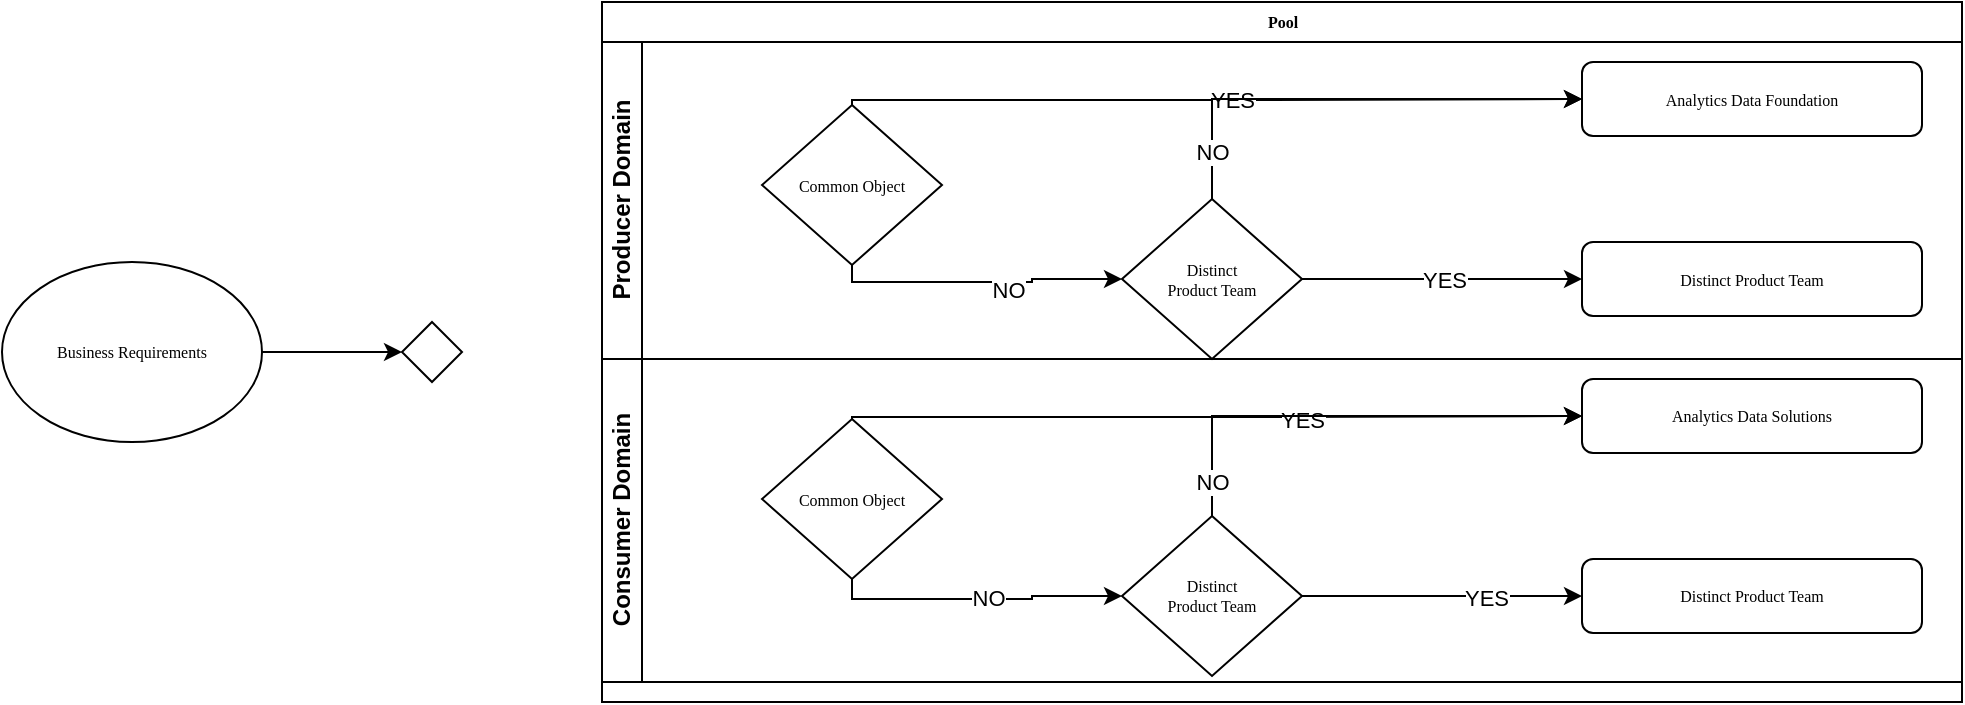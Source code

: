 <mxfile version="21.6.2" type="github">
  <diagram name="Page-1" id="c7488fd3-1785-93aa-aadb-54a6760d102a">
    <mxGraphModel dx="1901" dy="1079" grid="1" gridSize="10" guides="1" tooltips="1" connect="1" arrows="1" fold="1" page="1" pageScale="1" pageWidth="1100" pageHeight="850" background="none" math="0" shadow="0">
      <root>
        <mxCell id="0" />
        <mxCell id="1" parent="0" />
        <mxCell id="2b4e8129b02d487f-1" value="Pool" style="swimlane;html=1;childLayout=stackLayout;horizontal=1;startSize=20;horizontalStack=0;rounded=0;shadow=0;labelBackgroundColor=none;strokeWidth=1;fontFamily=Verdana;fontSize=8;align=center;" parent="1" vertex="1">
          <mxGeometry x="340" y="70" width="680" height="350" as="geometry" />
        </mxCell>
        <mxCell id="2b4e8129b02d487f-2" value="Producer Domain" style="swimlane;html=1;startSize=20;horizontal=0;" parent="2b4e8129b02d487f-1" vertex="1">
          <mxGeometry y="20" width="680" height="158.5" as="geometry" />
        </mxCell>
        <mxCell id="2b4e8129b02d487f-6" value="Analytics Data Foundation" style="rounded=1;whiteSpace=wrap;html=1;shadow=0;labelBackgroundColor=none;strokeWidth=1;fontFamily=Verdana;fontSize=8;align=center;" parent="2b4e8129b02d487f-2" vertex="1">
          <mxGeometry x="490" y="10" width="170" height="37" as="geometry" />
        </mxCell>
        <mxCell id="4Af8fCJvCM1kXZFT_8PY-9" style="edgeStyle=orthogonalEdgeStyle;rounded=0;orthogonalLoop=1;jettySize=auto;html=1;exitX=0.5;exitY=0;exitDx=0;exitDy=0;exitPerimeter=0;entryX=0;entryY=0.5;entryDx=0;entryDy=0;" edge="1" parent="2b4e8129b02d487f-2" source="4Af8fCJvCM1kXZFT_8PY-4" target="2b4e8129b02d487f-6">
          <mxGeometry relative="1" as="geometry">
            <Array as="points">
              <mxPoint x="125" y="29" />
              <mxPoint x="330" y="29" />
            </Array>
          </mxGeometry>
        </mxCell>
        <mxCell id="4Af8fCJvCM1kXZFT_8PY-10" value="YES" style="edgeLabel;html=1;align=center;verticalAlign=middle;resizable=0;points=[];" vertex="1" connectable="0" parent="4Af8fCJvCM1kXZFT_8PY-9">
          <mxGeometry x="0.044" relative="1" as="geometry">
            <mxPoint as="offset" />
          </mxGeometry>
        </mxCell>
        <mxCell id="4Af8fCJvCM1kXZFT_8PY-22" style="edgeStyle=orthogonalEdgeStyle;rounded=0;orthogonalLoop=1;jettySize=auto;html=1;exitX=0.5;exitY=1;exitDx=0;exitDy=0;exitPerimeter=0;entryX=0;entryY=0.5;entryDx=0;entryDy=0;entryPerimeter=0;" edge="1" parent="2b4e8129b02d487f-2" source="4Af8fCJvCM1kXZFT_8PY-4" target="4Af8fCJvCM1kXZFT_8PY-21">
          <mxGeometry relative="1" as="geometry">
            <Array as="points">
              <mxPoint x="125" y="120" />
              <mxPoint x="215" y="120" />
              <mxPoint x="215" y="119" />
            </Array>
          </mxGeometry>
        </mxCell>
        <mxCell id="4Af8fCJvCM1kXZFT_8PY-23" value="NO" style="edgeLabel;html=1;align=center;verticalAlign=middle;resizable=0;points=[];" vertex="1" connectable="0" parent="4Af8fCJvCM1kXZFT_8PY-22">
          <mxGeometry x="0.185" y="-4" relative="1" as="geometry">
            <mxPoint as="offset" />
          </mxGeometry>
        </mxCell>
        <mxCell id="4Af8fCJvCM1kXZFT_8PY-4" value="Common Object" style="strokeWidth=1;html=1;shape=mxgraph.flowchart.decision;whiteSpace=wrap;rounded=1;shadow=0;labelBackgroundColor=none;fontFamily=Verdana;fontSize=8;align=center;" vertex="1" parent="2b4e8129b02d487f-2">
          <mxGeometry x="80" y="31.5" width="90" height="80" as="geometry" />
        </mxCell>
        <mxCell id="4Af8fCJvCM1kXZFT_8PY-7" value="Distinct Product Team" style="rounded=1;whiteSpace=wrap;html=1;shadow=0;labelBackgroundColor=none;strokeWidth=1;fontFamily=Verdana;fontSize=8;align=center;" vertex="1" parent="2b4e8129b02d487f-2">
          <mxGeometry x="490" y="100" width="170" height="37" as="geometry" />
        </mxCell>
        <mxCell id="4Af8fCJvCM1kXZFT_8PY-25" style="edgeStyle=orthogonalEdgeStyle;rounded=0;orthogonalLoop=1;jettySize=auto;html=1;exitX=1;exitY=0.5;exitDx=0;exitDy=0;exitPerimeter=0;entryX=0;entryY=0.5;entryDx=0;entryDy=0;" edge="1" parent="2b4e8129b02d487f-2" source="4Af8fCJvCM1kXZFT_8PY-21" target="4Af8fCJvCM1kXZFT_8PY-7">
          <mxGeometry relative="1" as="geometry" />
        </mxCell>
        <mxCell id="4Af8fCJvCM1kXZFT_8PY-26" value="YES" style="edgeLabel;html=1;align=center;verticalAlign=middle;resizable=0;points=[];" vertex="1" connectable="0" parent="4Af8fCJvCM1kXZFT_8PY-25">
          <mxGeometry x="0.006" y="1" relative="1" as="geometry">
            <mxPoint y="1" as="offset" />
          </mxGeometry>
        </mxCell>
        <mxCell id="4Af8fCJvCM1kXZFT_8PY-27" style="edgeStyle=orthogonalEdgeStyle;rounded=0;orthogonalLoop=1;jettySize=auto;html=1;exitX=0.5;exitY=0;exitDx=0;exitDy=0;exitPerimeter=0;entryX=0;entryY=0.5;entryDx=0;entryDy=0;" edge="1" parent="2b4e8129b02d487f-2" source="4Af8fCJvCM1kXZFT_8PY-21" target="2b4e8129b02d487f-6">
          <mxGeometry relative="1" as="geometry" />
        </mxCell>
        <mxCell id="4Af8fCJvCM1kXZFT_8PY-28" value="NO" style="edgeLabel;html=1;align=center;verticalAlign=middle;resizable=0;points=[];" vertex="1" connectable="0" parent="4Af8fCJvCM1kXZFT_8PY-27">
          <mxGeometry x="-0.8" relative="1" as="geometry">
            <mxPoint as="offset" />
          </mxGeometry>
        </mxCell>
        <mxCell id="4Af8fCJvCM1kXZFT_8PY-21" value="Distinct &lt;br&gt;Product Team" style="strokeWidth=1;html=1;shape=mxgraph.flowchart.decision;whiteSpace=wrap;rounded=1;shadow=0;labelBackgroundColor=none;fontFamily=Verdana;fontSize=8;align=center;" vertex="1" parent="2b4e8129b02d487f-2">
          <mxGeometry x="260" y="78.5" width="90" height="80" as="geometry" />
        </mxCell>
        <mxCell id="2b4e8129b02d487f-3" value="Consumer Domain" style="swimlane;html=1;startSize=20;horizontal=0;" parent="2b4e8129b02d487f-1" vertex="1">
          <mxGeometry y="178.5" width="680" height="161.5" as="geometry" />
        </mxCell>
        <mxCell id="4Af8fCJvCM1kXZFT_8PY-5" value="Analytics Data Solutions" style="rounded=1;whiteSpace=wrap;html=1;shadow=0;labelBackgroundColor=none;strokeWidth=1;fontFamily=Verdana;fontSize=8;align=center;" vertex="1" parent="2b4e8129b02d487f-3">
          <mxGeometry x="490" y="10" width="170" height="37" as="geometry" />
        </mxCell>
        <mxCell id="4Af8fCJvCM1kXZFT_8PY-11" style="edgeStyle=orthogonalEdgeStyle;rounded=0;orthogonalLoop=1;jettySize=auto;html=1;exitX=0.5;exitY=0;exitDx=0;exitDy=0;exitPerimeter=0;entryX=0;entryY=0.5;entryDx=0;entryDy=0;" edge="1" parent="2b4e8129b02d487f-3" source="4Af8fCJvCM1kXZFT_8PY-6" target="4Af8fCJvCM1kXZFT_8PY-5">
          <mxGeometry relative="1" as="geometry">
            <Array as="points">
              <mxPoint x="125" y="29" />
              <mxPoint x="330" y="29" />
            </Array>
          </mxGeometry>
        </mxCell>
        <mxCell id="4Af8fCJvCM1kXZFT_8PY-12" value="YES" style="edgeLabel;html=1;align=center;verticalAlign=middle;resizable=0;points=[];" vertex="1" connectable="0" parent="4Af8fCJvCM1kXZFT_8PY-11">
          <mxGeometry x="0.232" y="-1" relative="1" as="geometry">
            <mxPoint as="offset" />
          </mxGeometry>
        </mxCell>
        <mxCell id="4Af8fCJvCM1kXZFT_8PY-19" style="edgeStyle=orthogonalEdgeStyle;rounded=0;orthogonalLoop=1;jettySize=auto;html=1;exitX=0.5;exitY=1;exitDx=0;exitDy=0;exitPerimeter=0;entryX=0;entryY=0.5;entryDx=0;entryDy=0;entryPerimeter=0;" edge="1" parent="2b4e8129b02d487f-3" source="4Af8fCJvCM1kXZFT_8PY-6" target="4Af8fCJvCM1kXZFT_8PY-13">
          <mxGeometry relative="1" as="geometry">
            <Array as="points">
              <mxPoint x="125" y="120" />
              <mxPoint x="215" y="120" />
              <mxPoint x="215" y="119" />
            </Array>
          </mxGeometry>
        </mxCell>
        <mxCell id="4Af8fCJvCM1kXZFT_8PY-20" value="NO" style="edgeLabel;html=1;align=center;verticalAlign=middle;resizable=0;points=[];" vertex="1" connectable="0" parent="4Af8fCJvCM1kXZFT_8PY-19">
          <mxGeometry x="0.057" y="1" relative="1" as="geometry">
            <mxPoint as="offset" />
          </mxGeometry>
        </mxCell>
        <mxCell id="4Af8fCJvCM1kXZFT_8PY-6" value="Common Object" style="strokeWidth=1;html=1;shape=mxgraph.flowchart.decision;whiteSpace=wrap;rounded=1;shadow=0;labelBackgroundColor=none;fontFamily=Verdana;fontSize=8;align=center;" vertex="1" parent="2b4e8129b02d487f-3">
          <mxGeometry x="80" y="30" width="90" height="80" as="geometry" />
        </mxCell>
        <mxCell id="4Af8fCJvCM1kXZFT_8PY-8" value="Distinct Product Team" style="rounded=1;whiteSpace=wrap;html=1;shadow=0;labelBackgroundColor=none;strokeWidth=1;fontFamily=Verdana;fontSize=8;align=center;" vertex="1" parent="2b4e8129b02d487f-3">
          <mxGeometry x="490" y="100" width="170" height="37" as="geometry" />
        </mxCell>
        <mxCell id="4Af8fCJvCM1kXZFT_8PY-15" style="edgeStyle=orthogonalEdgeStyle;rounded=0;orthogonalLoop=1;jettySize=auto;html=1;exitX=0.5;exitY=0;exitDx=0;exitDy=0;exitPerimeter=0;entryX=0;entryY=0.5;entryDx=0;entryDy=0;" edge="1" parent="2b4e8129b02d487f-3" source="4Af8fCJvCM1kXZFT_8PY-13" target="4Af8fCJvCM1kXZFT_8PY-5">
          <mxGeometry relative="1" as="geometry" />
        </mxCell>
        <mxCell id="4Af8fCJvCM1kXZFT_8PY-16" value="NO" style="edgeLabel;html=1;align=center;verticalAlign=middle;resizable=0;points=[];" vertex="1" connectable="0" parent="4Af8fCJvCM1kXZFT_8PY-15">
          <mxGeometry x="-0.853" relative="1" as="geometry">
            <mxPoint as="offset" />
          </mxGeometry>
        </mxCell>
        <mxCell id="4Af8fCJvCM1kXZFT_8PY-17" style="edgeStyle=orthogonalEdgeStyle;rounded=0;orthogonalLoop=1;jettySize=auto;html=1;exitX=1;exitY=0.5;exitDx=0;exitDy=0;exitPerimeter=0;entryX=0;entryY=0.5;entryDx=0;entryDy=0;" edge="1" parent="2b4e8129b02d487f-3" source="4Af8fCJvCM1kXZFT_8PY-13" target="4Af8fCJvCM1kXZFT_8PY-8">
          <mxGeometry relative="1" as="geometry" />
        </mxCell>
        <mxCell id="4Af8fCJvCM1kXZFT_8PY-18" value="YES" style="edgeLabel;html=1;align=center;verticalAlign=middle;resizable=0;points=[];" vertex="1" connectable="0" parent="4Af8fCJvCM1kXZFT_8PY-17">
          <mxGeometry x="0.306" relative="1" as="geometry">
            <mxPoint y="1" as="offset" />
          </mxGeometry>
        </mxCell>
        <mxCell id="4Af8fCJvCM1kXZFT_8PY-13" value="Distinct &lt;br&gt;Product Team" style="strokeWidth=1;html=1;shape=mxgraph.flowchart.decision;whiteSpace=wrap;rounded=1;shadow=0;labelBackgroundColor=none;fontFamily=Verdana;fontSize=8;align=center;" vertex="1" parent="2b4e8129b02d487f-3">
          <mxGeometry x="260" y="78.5" width="90" height="80" as="geometry" />
        </mxCell>
        <mxCell id="4Af8fCJvCM1kXZFT_8PY-3" style="edgeStyle=orthogonalEdgeStyle;rounded=0;orthogonalLoop=1;jettySize=auto;html=1;exitX=1;exitY=0.5;exitDx=0;exitDy=0;" edge="1" parent="1" source="2b4e8129b02d487f-5" target="4Af8fCJvCM1kXZFT_8PY-2">
          <mxGeometry relative="1" as="geometry" />
        </mxCell>
        <mxCell id="2b4e8129b02d487f-5" value="Business Requirements" style="ellipse;whiteSpace=wrap;html=1;rounded=0;shadow=0;labelBackgroundColor=none;strokeWidth=1;fontFamily=Verdana;fontSize=8;align=center;" parent="1" vertex="1">
          <mxGeometry x="40" y="200" width="130" height="90" as="geometry" />
        </mxCell>
        <mxCell id="4Af8fCJvCM1kXZFT_8PY-2" value="" style="strokeWidth=1;html=1;shape=mxgraph.flowchart.decision;whiteSpace=wrap;rounded=1;shadow=0;labelBackgroundColor=none;fontFamily=Verdana;fontSize=8;align=center;" vertex="1" parent="1">
          <mxGeometry x="240" y="230.0" width="30" height="30" as="geometry" />
        </mxCell>
      </root>
    </mxGraphModel>
  </diagram>
</mxfile>
